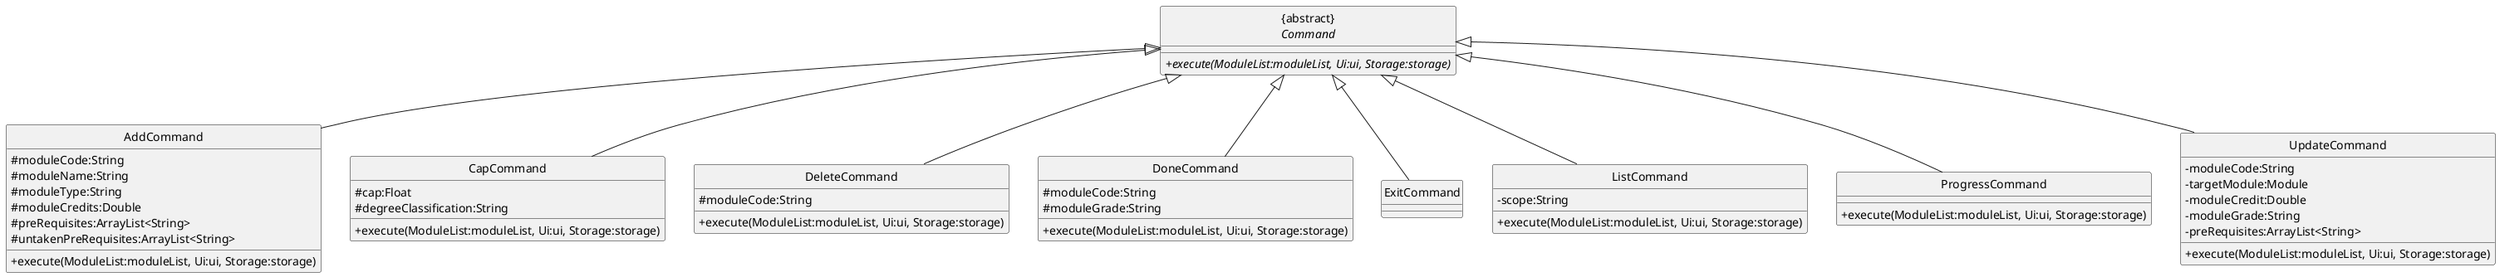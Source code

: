 @startuml

hide circle
skinparam classAttributeIconSize 0

class "{abstract}\n<i>Command" {
    +<i>execute(ModuleList:moduleList, Ui:ui, Storage:storage)
}

class "AddCommand" {
    #moduleCode:String
    #moduleName:String
    #moduleType:String
    #moduleCredits:Double
    #preRequisites:ArrayList<String>
    #untakenPreRequisites:ArrayList<String>
    +execute(ModuleList:moduleList, Ui:ui, Storage:storage)
}

class "CapCommand" {
    #cap:Float
    #degreeClassification:String
    +execute(ModuleList:moduleList, Ui:ui, Storage:storage)
}

class "DeleteCommand" {
    #moduleCode:String
    +execute(ModuleList:moduleList, Ui:ui, Storage:storage)
}

class "DoneCommand" {
    #moduleCode:String
    #moduleGrade:String
    +execute(ModuleList:moduleList, Ui:ui, Storage:storage)
}

class "ExitCommand" {
}

class "ListCommand" {
    -scope:String
    +execute(ModuleList:moduleList, Ui:ui, Storage:storage)
}

class "ProgressCommand" {
    +execute(ModuleList:moduleList, Ui:ui, Storage:storage)
}

class "UpdateCommand" {
    -moduleCode:String
    -targetModule:Module
    -moduleCredit:Double
    -moduleGrade:String
    -preRequisites:ArrayList<String>
    +execute(ModuleList:moduleList, Ui:ui, Storage:storage)
}

"{abstract}\n<i>Command" <|-- "AddCommand"
"{abstract}\n<i>Command" <|-- "CapCommand"
"{abstract}\n<i>Command" <|-- "DeleteCommand"
"{abstract}\n<i>Command" <|-- "DoneCommand"
"{abstract}\n<i>Command" <|-- "ExitCommand"
"{abstract}\n<i>Command" <|-- "ListCommand"
"{abstract}\n<i>Command" <|-- "ProgressCommand"
"{abstract}\n<i>Command" <|-- "UpdateCommand"
@enduml